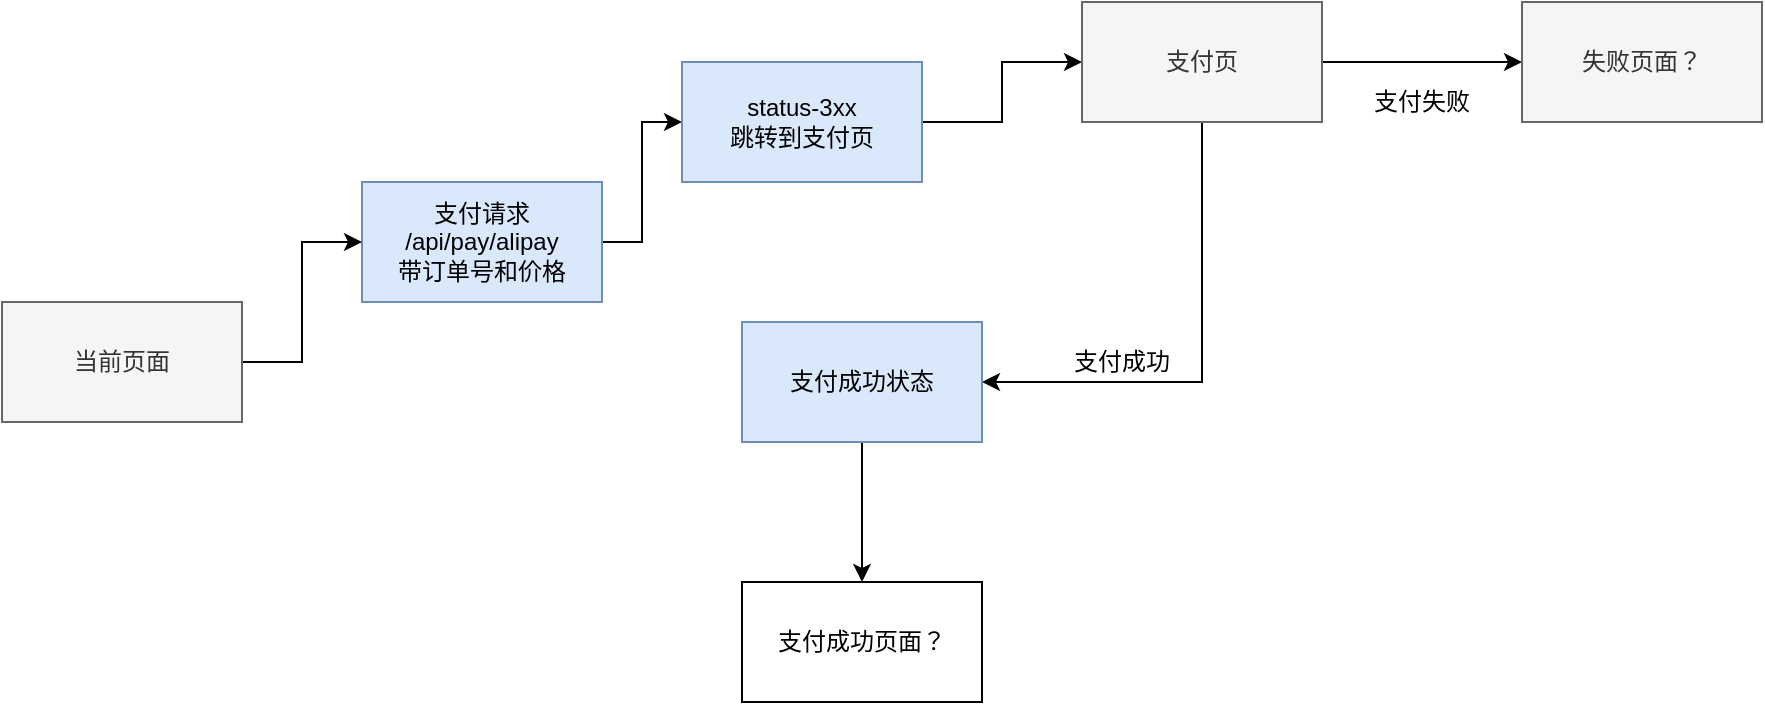 <mxfile version="14.0.0" type="github">
  <diagram id="D991m_zn4tu6VdX5c534" name="Page-1">
    <mxGraphModel dx="1550" dy="844" grid="1" gridSize="10" guides="1" tooltips="1" connect="1" arrows="1" fold="1" page="1" pageScale="1" pageWidth="1169" pageHeight="827" math="0" shadow="0">
      <root>
        <mxCell id="0" />
        <mxCell id="1" parent="0" />
        <mxCell id="2R432eH97VEHRLHCxxFg-6" style="edgeStyle=orthogonalEdgeStyle;rounded=0;orthogonalLoop=1;jettySize=auto;html=1;" edge="1" parent="1" source="2R432eH97VEHRLHCxxFg-1" target="2R432eH97VEHRLHCxxFg-2">
          <mxGeometry relative="1" as="geometry" />
        </mxCell>
        <mxCell id="2R432eH97VEHRLHCxxFg-1" value="支付请求&lt;br&gt;/api/pay/alipay&lt;br&gt;带订单号和价格" style="rounded=0;whiteSpace=wrap;html=1;fillColor=#dae8fc;strokeColor=#6c8ebf;" vertex="1" parent="1">
          <mxGeometry x="290" y="320" width="120" height="60" as="geometry" />
        </mxCell>
        <mxCell id="2R432eH97VEHRLHCxxFg-7" style="edgeStyle=orthogonalEdgeStyle;rounded=0;orthogonalLoop=1;jettySize=auto;html=1;entryX=0;entryY=0.5;entryDx=0;entryDy=0;" edge="1" parent="1" source="2R432eH97VEHRLHCxxFg-2" target="2R432eH97VEHRLHCxxFg-3">
          <mxGeometry relative="1" as="geometry" />
        </mxCell>
        <mxCell id="2R432eH97VEHRLHCxxFg-2" value="status-3xx&lt;br&gt;跳转到支付页" style="rounded=0;whiteSpace=wrap;html=1;fillColor=#dae8fc;strokeColor=#6c8ebf;" vertex="1" parent="1">
          <mxGeometry x="450" y="260" width="120" height="60" as="geometry" />
        </mxCell>
        <mxCell id="2R432eH97VEHRLHCxxFg-11" style="edgeStyle=orthogonalEdgeStyle;rounded=0;orthogonalLoop=1;jettySize=auto;html=1;entryX=1;entryY=0.5;entryDx=0;entryDy=0;exitX=0.5;exitY=1;exitDx=0;exitDy=0;" edge="1" parent="1" source="2R432eH97VEHRLHCxxFg-3" target="2R432eH97VEHRLHCxxFg-8">
          <mxGeometry relative="1" as="geometry">
            <mxPoint x="710" y="330" as="targetPoint" />
          </mxGeometry>
        </mxCell>
        <mxCell id="2R432eH97VEHRLHCxxFg-14" style="edgeStyle=orthogonalEdgeStyle;rounded=0;orthogonalLoop=1;jettySize=auto;html=1;entryX=0;entryY=0.5;entryDx=0;entryDy=0;" edge="1" parent="1" source="2R432eH97VEHRLHCxxFg-3" target="2R432eH97VEHRLHCxxFg-13">
          <mxGeometry relative="1" as="geometry" />
        </mxCell>
        <mxCell id="2R432eH97VEHRLHCxxFg-3" value="支付页" style="rounded=0;whiteSpace=wrap;html=1;fillColor=#f5f5f5;strokeColor=#666666;fontColor=#333333;" vertex="1" parent="1">
          <mxGeometry x="650" y="230" width="120" height="60" as="geometry" />
        </mxCell>
        <mxCell id="2R432eH97VEHRLHCxxFg-5" style="edgeStyle=orthogonalEdgeStyle;rounded=0;orthogonalLoop=1;jettySize=auto;html=1;entryX=0;entryY=0.5;entryDx=0;entryDy=0;" edge="1" parent="1" source="2R432eH97VEHRLHCxxFg-4" target="2R432eH97VEHRLHCxxFg-1">
          <mxGeometry relative="1" as="geometry" />
        </mxCell>
        <mxCell id="2R432eH97VEHRLHCxxFg-4" value="当前页面" style="rounded=0;whiteSpace=wrap;html=1;fillColor=#f5f5f5;strokeColor=#666666;fontColor=#333333;" vertex="1" parent="1">
          <mxGeometry x="110" y="380" width="120" height="60" as="geometry" />
        </mxCell>
        <mxCell id="2R432eH97VEHRLHCxxFg-9" style="edgeStyle=orthogonalEdgeStyle;rounded=0;orthogonalLoop=1;jettySize=auto;html=1;" edge="1" parent="1" source="2R432eH97VEHRLHCxxFg-8">
          <mxGeometry relative="1" as="geometry">
            <mxPoint x="540" y="520" as="targetPoint" />
          </mxGeometry>
        </mxCell>
        <mxCell id="2R432eH97VEHRLHCxxFg-8" value="支付成功状态" style="rounded=0;whiteSpace=wrap;html=1;fillColor=#dae8fc;strokeColor=#6c8ebf;" vertex="1" parent="1">
          <mxGeometry x="480" y="390" width="120" height="60" as="geometry" />
        </mxCell>
        <mxCell id="2R432eH97VEHRLHCxxFg-10" value="支付成功页面？" style="rounded=0;whiteSpace=wrap;html=1;" vertex="1" parent="1">
          <mxGeometry x="480" y="520" width="120" height="60" as="geometry" />
        </mxCell>
        <mxCell id="2R432eH97VEHRLHCxxFg-12" value="支付成功" style="text;html=1;strokeColor=none;fillColor=none;align=center;verticalAlign=middle;whiteSpace=wrap;rounded=0;" vertex="1" parent="1">
          <mxGeometry x="640" y="400" width="60" height="20" as="geometry" />
        </mxCell>
        <mxCell id="2R432eH97VEHRLHCxxFg-13" value="失败页面？" style="rounded=0;whiteSpace=wrap;html=1;fillColor=#f5f5f5;strokeColor=#666666;fontColor=#333333;" vertex="1" parent="1">
          <mxGeometry x="870" y="230" width="120" height="60" as="geometry" />
        </mxCell>
        <mxCell id="2R432eH97VEHRLHCxxFg-15" value="支付失败" style="text;html=1;strokeColor=none;fillColor=none;align=center;verticalAlign=middle;whiteSpace=wrap;rounded=0;" vertex="1" parent="1">
          <mxGeometry x="790" y="270" width="60" height="20" as="geometry" />
        </mxCell>
      </root>
    </mxGraphModel>
  </diagram>
</mxfile>
